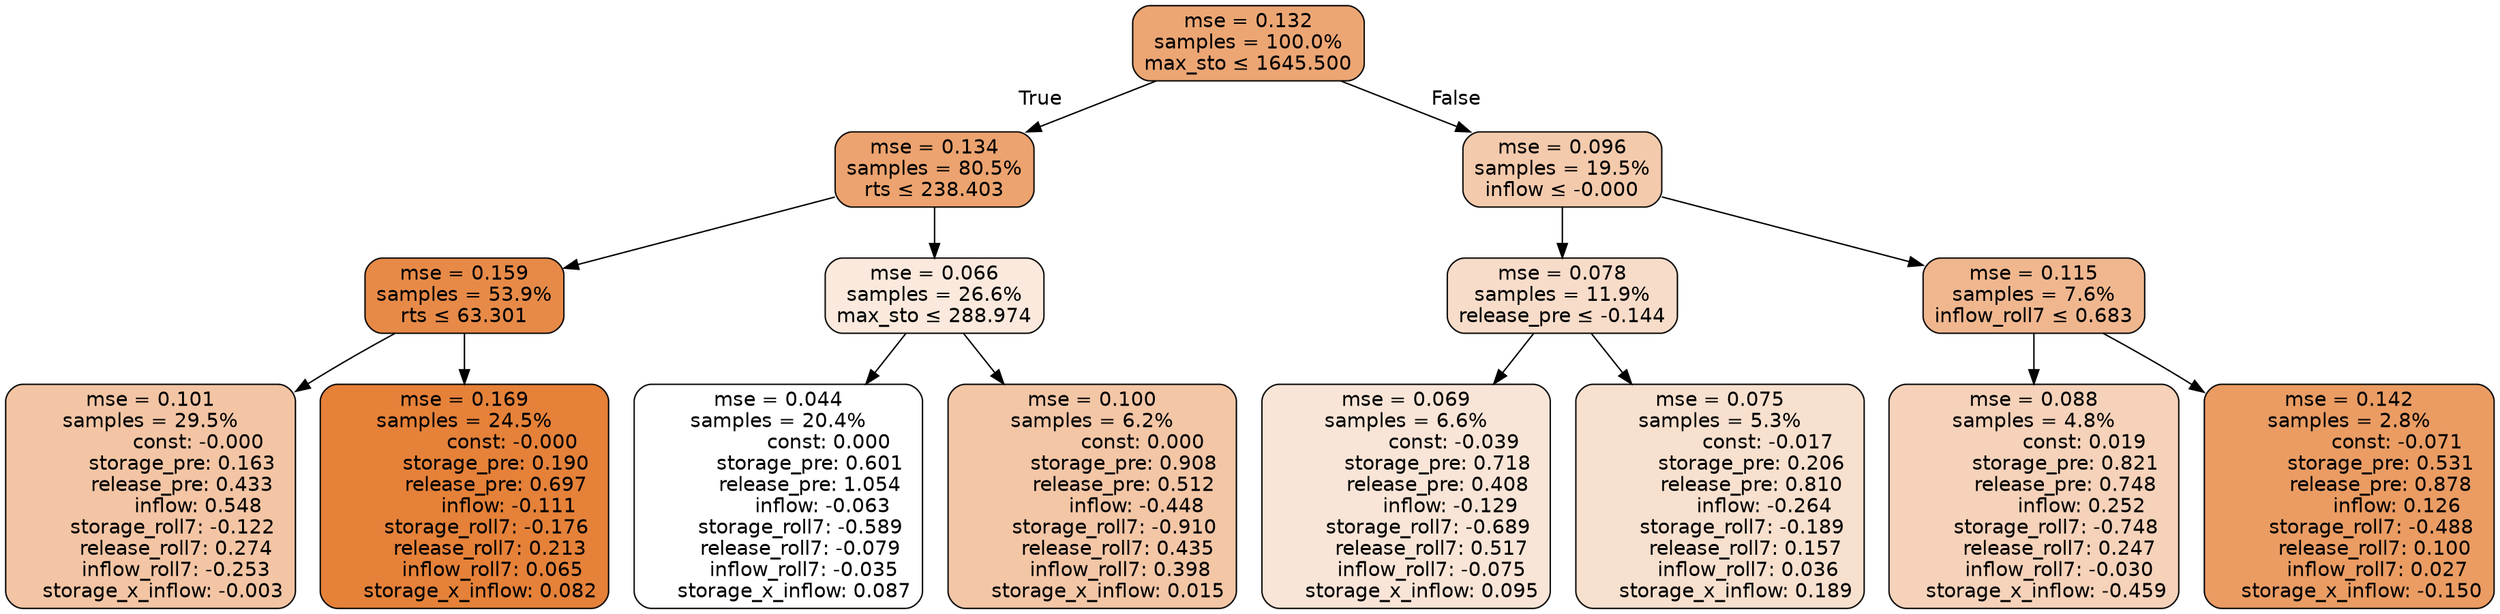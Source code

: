 digraph tree {
bgcolor="transparent"
node [shape=rectangle, style="filled, rounded", color="black", fontname=helvetica] ;
edge [fontname=helvetica] ;
	"0" [label="mse = 0.132
samples = 100.0%
max_sto &le; 1645.500", fillcolor="#eca674"]
	"1" [label="mse = 0.134
samples = 80.5%
rts &le; 238.403", fillcolor="#eca36f"]
	"2" [label="mse = 0.159
samples = 53.9%
rts &le; 63.301", fillcolor="#e78a48"]
	"3" [label="mse = 0.101
samples = 29.5%
               const: -0.000
          storage_pre: 0.163
          release_pre: 0.433
               inflow: 0.548
       storage_roll7: -0.122
        release_roll7: 0.274
        inflow_roll7: -0.253
    storage_x_inflow: -0.003", fillcolor="#f3c5a4"]
	"4" [label="mse = 0.169
samples = 24.5%
               const: -0.000
          storage_pre: 0.190
          release_pre: 0.697
              inflow: -0.111
       storage_roll7: -0.176
        release_roll7: 0.213
         inflow_roll7: 0.065
     storage_x_inflow: 0.082", fillcolor="#e58139"]
	"5" [label="mse = 0.066
samples = 26.6%
max_sto &le; 288.974", fillcolor="#fae9dc"]
	"6" [label="mse = 0.044
samples = 20.4%
                const: 0.000
          storage_pre: 0.601
          release_pre: 1.054
              inflow: -0.063
       storage_roll7: -0.589
       release_roll7: -0.079
        inflow_roll7: -0.035
     storage_x_inflow: 0.087", fillcolor="#ffffff"]
	"7" [label="mse = 0.100
samples = 6.2%
                const: 0.000
          storage_pre: 0.908
          release_pre: 0.512
              inflow: -0.448
       storage_roll7: -0.910
        release_roll7: 0.435
         inflow_roll7: 0.398
     storage_x_inflow: 0.015", fillcolor="#f3c6a6"]
	"8" [label="mse = 0.096
samples = 19.5%
inflow &le; -0.000", fillcolor="#f4caac"]
	"9" [label="mse = 0.078
samples = 11.9%
release_pre &le; -0.144", fillcolor="#f7dcc9"]
	"10" [label="mse = 0.069
samples = 6.6%
               const: -0.039
          storage_pre: 0.718
          release_pre: 0.408
              inflow: -0.129
       storage_roll7: -0.689
        release_roll7: 0.517
        inflow_roll7: -0.075
     storage_x_inflow: 0.095", fillcolor="#f9e5d7"]
	"11" [label="mse = 0.075
samples = 5.3%
               const: -0.017
          storage_pre: 0.206
          release_pre: 0.810
              inflow: -0.264
       storage_roll7: -0.189
        release_roll7: 0.157
         inflow_roll7: 0.036
     storage_x_inflow: 0.189", fillcolor="#f8e0ce"]
	"12" [label="mse = 0.115
samples = 7.6%
inflow_roll7 &le; 0.683", fillcolor="#f0b78f"]
	"13" [label="mse = 0.088
samples = 4.8%
                const: 0.019
          storage_pre: 0.821
          release_pre: 0.748
               inflow: 0.252
       storage_roll7: -0.748
        release_roll7: 0.247
        inflow_roll7: -0.030
    storage_x_inflow: -0.459", fillcolor="#f5d2b9"]
	"14" [label="mse = 0.142
samples = 2.8%
               const: -0.071
          storage_pre: 0.531
          release_pre: 0.878
               inflow: 0.126
       storage_roll7: -0.488
        release_roll7: 0.100
         inflow_roll7: 0.027
    storage_x_inflow: -0.150", fillcolor="#ea9c63"]

	"0" -> "1" [labeldistance=2.5, labelangle=45, headlabel="True"]
	"1" -> "2"
	"2" -> "3"
	"2" -> "4"
	"1" -> "5"
	"5" -> "6"
	"5" -> "7"
	"0" -> "8" [labeldistance=2.5, labelangle=-45, headlabel="False"]
	"8" -> "9"
	"9" -> "10"
	"9" -> "11"
	"8" -> "12"
	"12" -> "13"
	"12" -> "14"
}